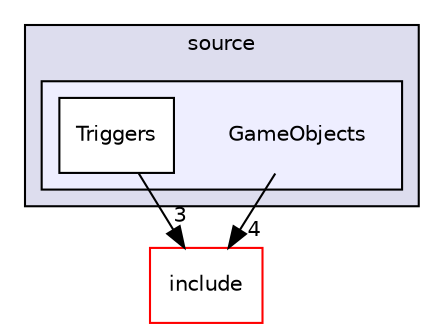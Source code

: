 digraph "C:/Users/folae/Documents/Code/Big-Projects/ScriptWizards/SmallGameLibrary/source/GameObjects" {
  compound=true
  node [ fontsize="10", fontname="Helvetica"];
  edge [ labelfontsize="10", labelfontname="Helvetica"];
  subgraph clusterdir_b2f33c71d4aa5e7af42a1ca61ff5af1b {
    graph [ bgcolor="#ddddee", pencolor="black", label="source" fontname="Helvetica", fontsize="10", URL="dir_b2f33c71d4aa5e7af42a1ca61ff5af1b.html"]
  subgraph clusterdir_c1636cf3a5cdf19b8523f29150fc01fd {
    graph [ bgcolor="#eeeeff", pencolor="black", label="" URL="dir_c1636cf3a5cdf19b8523f29150fc01fd.html"];
    dir_c1636cf3a5cdf19b8523f29150fc01fd [shape=plaintext label="GameObjects"];
  dir_d8a9be83cbe474e235b28054b8485f67 [shape=box label="Triggers" fillcolor="white" style="filled" URL="dir_d8a9be83cbe474e235b28054b8485f67.html"];
  }
  }
  dir_d44c64559bbebec7f509842c48db8b23 [shape=box label="include" fillcolor="white" style="filled" color="red" URL="dir_d44c64559bbebec7f509842c48db8b23.html"];
  dir_c1636cf3a5cdf19b8523f29150fc01fd->dir_d44c64559bbebec7f509842c48db8b23 [headlabel="4", labeldistance=1.5 headhref="dir_000014_000001.html"];
  dir_d8a9be83cbe474e235b28054b8485f67->dir_d44c64559bbebec7f509842c48db8b23 [headlabel="3", labeldistance=1.5 headhref="dir_000015_000001.html"];
}
